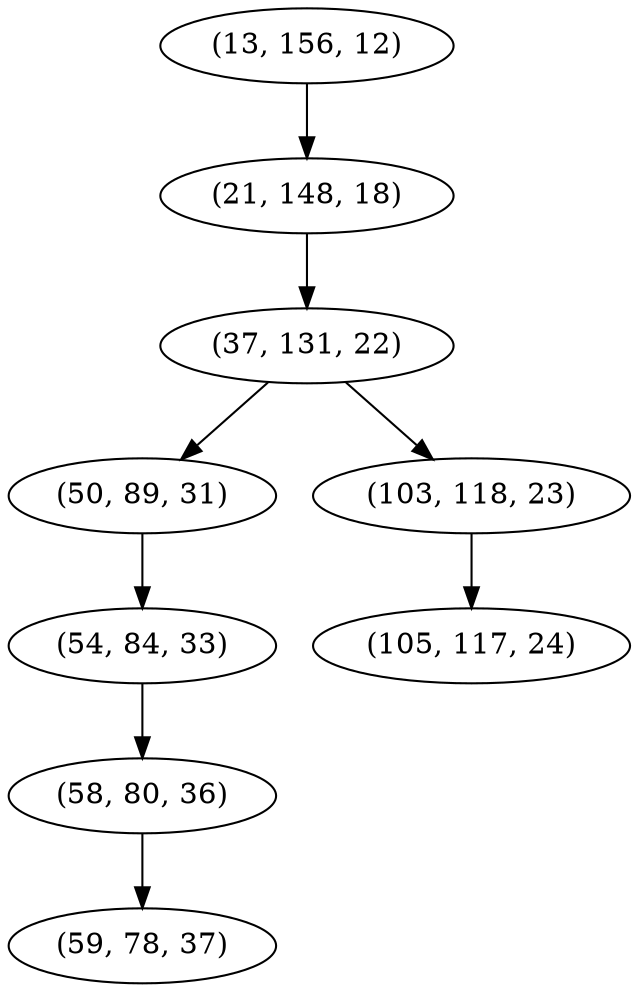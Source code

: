 digraph tree {
    "(13, 156, 12)";
    "(21, 148, 18)";
    "(37, 131, 22)";
    "(50, 89, 31)";
    "(54, 84, 33)";
    "(58, 80, 36)";
    "(59, 78, 37)";
    "(103, 118, 23)";
    "(105, 117, 24)";
    "(13, 156, 12)" -> "(21, 148, 18)";
    "(21, 148, 18)" -> "(37, 131, 22)";
    "(37, 131, 22)" -> "(50, 89, 31)";
    "(37, 131, 22)" -> "(103, 118, 23)";
    "(50, 89, 31)" -> "(54, 84, 33)";
    "(54, 84, 33)" -> "(58, 80, 36)";
    "(58, 80, 36)" -> "(59, 78, 37)";
    "(103, 118, 23)" -> "(105, 117, 24)";
}
